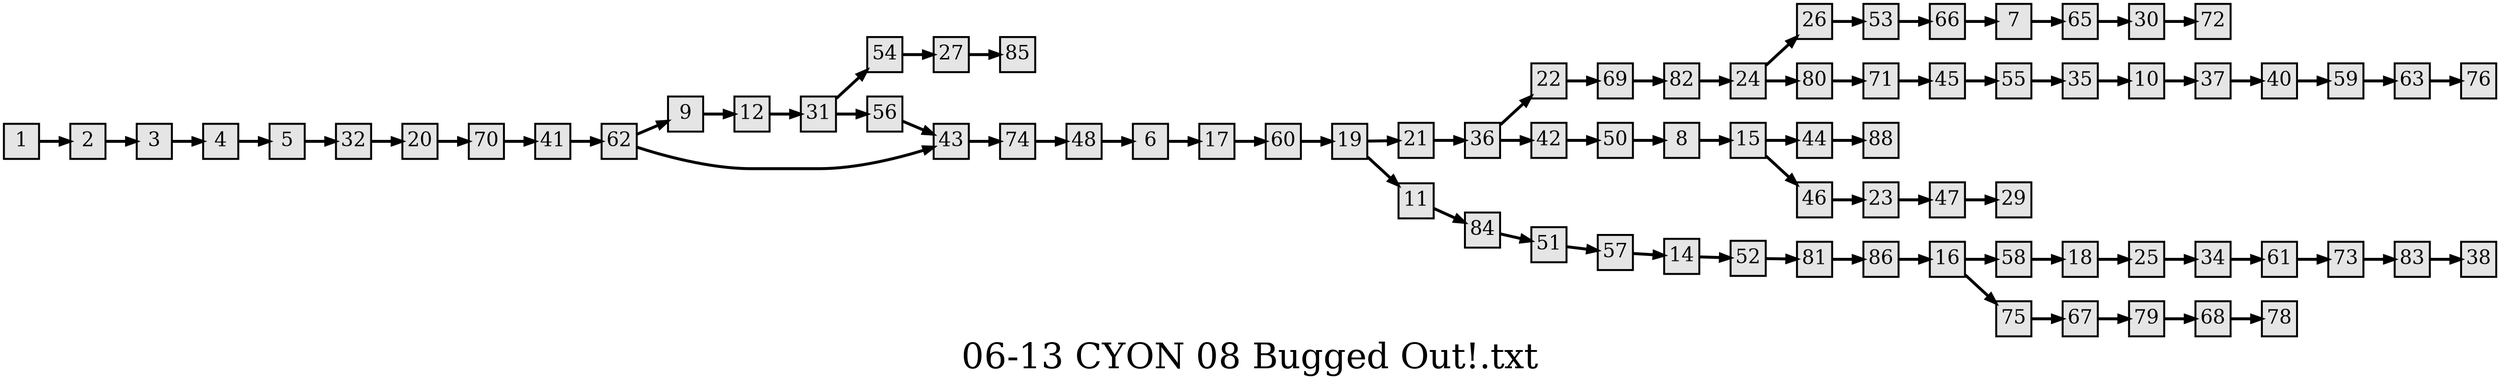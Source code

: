 digraph g{
  graph [ label="06-13 CYON 08 Bugged Out!.txt" rankdir=LR, ordering=out, fontsize=36, nodesep="0.35", ranksep="0.45"];
  node  [shape=rect, penwidth=2, fontsize=20, style=filled, fillcolor=grey90, margin="0,0", labelfloat=true, regular=true, fixedsize=true];
  edge  [labelfloat=true, penwidth=3, fontsize=12];

  1 -> 2;
  2 -> 3;
  3 -> 4;
  4 -> 5;
  5 -> 32;
  6 -> 17;
  7 -> 65;
  8 -> 15;
  9 -> 12;
  10 -> 37;
  11 -> 84;
  12 -> 31;
  14 -> 52;
  15 -> 44;
  15 -> 46;
  16 -> 58;
  16 -> 75;
  17 -> 60;
  18 -> 25;
  19 -> 21;
  19 -> 11;
  20 -> 70;
  21 -> 36;
  22 -> 69;
  23 -> 47;
  24 -> 26;
  24 -> 80;
  25 -> 34;
  26 -> 53;
  27 -> 85;
  30 -> 72;
  31 -> 54;
  31 -> 56;
  32 -> 20;
  34 -> 61;
  35 -> 10;
  36 -> 22;
  36 -> 42;
  37 -> 40;
  40 -> 59;
  41 -> 62;
  42 -> 50;
  43 -> 74;
  44 -> 88;
  45 -> 55;
  46 -> 23;
  47 -> 29;
  48 -> 6;
  50 -> 8;
  51 -> 57;
  52 -> 81;
  53 -> 66;
  54 -> 27;
  55 -> 35;
  56 -> 43;
  57 -> 14;
  58 -> 18;
  59 -> 63;
  60 -> 19;
  61 -> 73;
  62 -> 9;
  62 -> 43;
  63 -> 76;
  65 -> 30;
  66 -> 7;
  67 -> 79;
  68 -> 78;
  69 -> 82;
  70 -> 41;
  71 -> 45;
  73 -> 83;
  74 -> 48;
  75 -> 67;
  79 -> 68;
  80 -> 71;
  81 -> 86;
  82 -> 24;
  83 -> 38;
  84 -> 51;
  86 -> 16;
}

